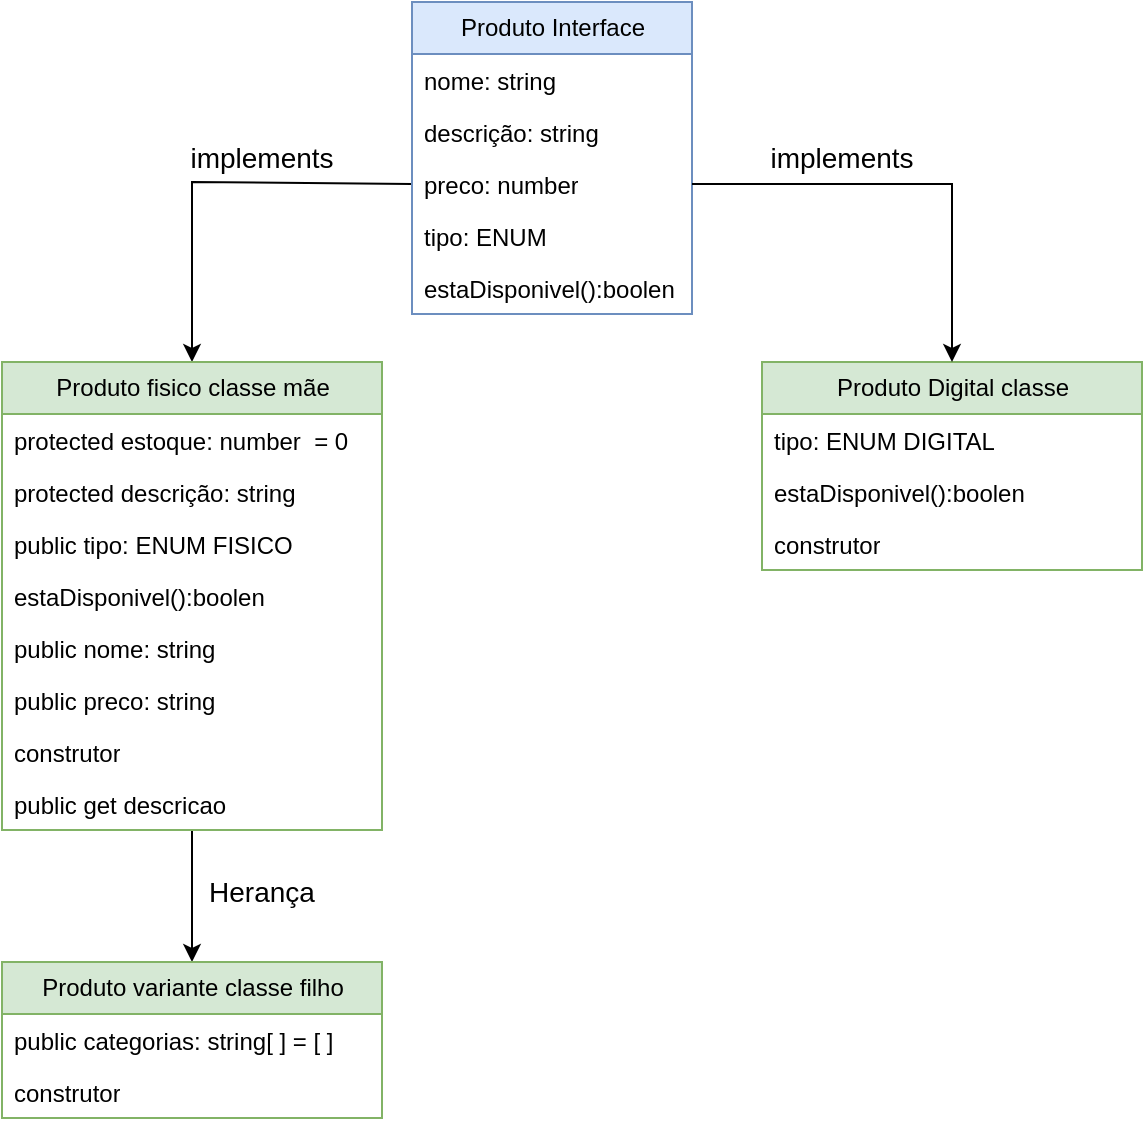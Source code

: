 <mxfile version="24.6.1" type="device">
  <diagram name="Page-1" id="pKrnEjCGrd04jN9sTsZ8">
    <mxGraphModel dx="910" dy="459" grid="1" gridSize="10" guides="1" tooltips="1" connect="1" arrows="1" fold="1" page="1" pageScale="1" pageWidth="850" pageHeight="1100" math="0" shadow="0">
      <root>
        <mxCell id="0" />
        <mxCell id="1" parent="0" />
        <mxCell id="s_ZDjpKZWQEzo_qJ0VrK-18" value="" style="rounded=0;orthogonalLoop=1;jettySize=auto;html=1;exitX=0;exitY=0.5;exitDx=0;exitDy=0;" edge="1" parent="1" source="s_ZDjpKZWQEzo_qJ0VrK-6" target="s_ZDjpKZWQEzo_qJ0VrK-8">
          <mxGeometry relative="1" as="geometry">
            <mxPoint x="350" y="150" as="sourcePoint" />
            <mxPoint x="240" y="215" as="targetPoint" />
            <Array as="points">
              <mxPoint x="245" y="130" />
            </Array>
          </mxGeometry>
        </mxCell>
        <mxCell id="s_ZDjpKZWQEzo_qJ0VrK-2" value="Produto Interface" style="swimlane;fontStyle=0;childLayout=stackLayout;horizontal=1;startSize=26;fillColor=#dae8fc;horizontalStack=0;resizeParent=1;resizeParentMax=0;resizeLast=0;collapsible=1;marginBottom=0;html=1;strokeColor=#6c8ebf;" vertex="1" parent="1">
          <mxGeometry x="355" y="40" width="140" height="156" as="geometry">
            <mxRectangle x="350" y="190" width="60" height="30" as="alternateBounds" />
          </mxGeometry>
        </mxCell>
        <mxCell id="s_ZDjpKZWQEzo_qJ0VrK-3" value="nome: string" style="text;strokeColor=none;fillColor=none;align=left;verticalAlign=top;spacingLeft=4;spacingRight=4;overflow=hidden;rotatable=0;points=[[0,0.5],[1,0.5]];portConstraint=eastwest;whiteSpace=wrap;html=1;" vertex="1" parent="s_ZDjpKZWQEzo_qJ0VrK-2">
          <mxGeometry y="26" width="140" height="26" as="geometry" />
        </mxCell>
        <mxCell id="s_ZDjpKZWQEzo_qJ0VrK-4" value="descrição: string" style="text;strokeColor=none;fillColor=none;align=left;verticalAlign=top;spacingLeft=4;spacingRight=4;overflow=hidden;rotatable=0;points=[[0,0.5],[1,0.5]];portConstraint=eastwest;whiteSpace=wrap;html=1;" vertex="1" parent="s_ZDjpKZWQEzo_qJ0VrK-2">
          <mxGeometry y="52" width="140" height="26" as="geometry" />
        </mxCell>
        <mxCell id="s_ZDjpKZWQEzo_qJ0VrK-6" value="preco: number" style="text;strokeColor=none;fillColor=none;align=left;verticalAlign=top;spacingLeft=4;spacingRight=4;overflow=hidden;rotatable=0;points=[[0,0.5],[1,0.5]];portConstraint=eastwest;whiteSpace=wrap;html=1;" vertex="1" parent="s_ZDjpKZWQEzo_qJ0VrK-2">
          <mxGeometry y="78" width="140" height="26" as="geometry" />
        </mxCell>
        <mxCell id="s_ZDjpKZWQEzo_qJ0VrK-5" value="tipo: ENUM" style="text;strokeColor=none;fillColor=none;align=left;verticalAlign=top;spacingLeft=4;spacingRight=4;overflow=hidden;rotatable=0;points=[[0,0.5],[1,0.5]];portConstraint=eastwest;whiteSpace=wrap;html=1;" vertex="1" parent="s_ZDjpKZWQEzo_qJ0VrK-2">
          <mxGeometry y="104" width="140" height="26" as="geometry" />
        </mxCell>
        <mxCell id="s_ZDjpKZWQEzo_qJ0VrK-24" value="estaDisponivel():boolen" style="text;strokeColor=none;fillColor=none;align=left;verticalAlign=top;spacingLeft=4;spacingRight=4;overflow=hidden;rotatable=0;points=[[0,0.5],[1,0.5]];portConstraint=eastwest;whiteSpace=wrap;html=1;" vertex="1" parent="s_ZDjpKZWQEzo_qJ0VrK-2">
          <mxGeometry y="130" width="140" height="26" as="geometry" />
        </mxCell>
        <mxCell id="s_ZDjpKZWQEzo_qJ0VrK-48" style="edgeStyle=none;rounded=0;orthogonalLoop=1;jettySize=auto;html=1;entryX=0.5;entryY=0;entryDx=0;entryDy=0;" edge="1" parent="1" source="s_ZDjpKZWQEzo_qJ0VrK-8" target="s_ZDjpKZWQEzo_qJ0VrK-39">
          <mxGeometry relative="1" as="geometry" />
        </mxCell>
        <mxCell id="s_ZDjpKZWQEzo_qJ0VrK-8" value="Produto fisico classe mãe" style="swimlane;fontStyle=0;childLayout=stackLayout;horizontal=1;startSize=26;fillColor=#d5e8d4;horizontalStack=0;resizeParent=1;resizeParentMax=0;resizeLast=0;collapsible=1;marginBottom=0;html=1;strokeColor=#82b366;" vertex="1" parent="1">
          <mxGeometry x="150" y="220" width="190" height="234" as="geometry">
            <mxRectangle x="350" y="190" width="60" height="30" as="alternateBounds" />
          </mxGeometry>
        </mxCell>
        <mxCell id="s_ZDjpKZWQEzo_qJ0VrK-9" value="protected estoque: number&amp;nbsp; = 0" style="text;strokeColor=none;fillColor=none;align=left;verticalAlign=top;spacingLeft=4;spacingRight=4;overflow=hidden;rotatable=0;points=[[0,0.5],[1,0.5]];portConstraint=eastwest;whiteSpace=wrap;html=1;" vertex="1" parent="s_ZDjpKZWQEzo_qJ0VrK-8">
          <mxGeometry y="26" width="190" height="26" as="geometry" />
        </mxCell>
        <mxCell id="s_ZDjpKZWQEzo_qJ0VrK-10" value="protected descrição: string" style="text;strokeColor=none;fillColor=none;align=left;verticalAlign=top;spacingLeft=4;spacingRight=4;overflow=hidden;rotatable=0;points=[[0,0.5],[1,0.5]];portConstraint=eastwest;whiteSpace=wrap;html=1;" vertex="1" parent="s_ZDjpKZWQEzo_qJ0VrK-8">
          <mxGeometry y="52" width="190" height="26" as="geometry" />
        </mxCell>
        <mxCell id="s_ZDjpKZWQEzo_qJ0VrK-11" value="public tipo: ENUM FISICO" style="text;strokeColor=none;fillColor=none;align=left;verticalAlign=top;spacingLeft=4;spacingRight=4;overflow=hidden;rotatable=0;points=[[0,0.5],[1,0.5]];portConstraint=eastwest;whiteSpace=wrap;html=1;" vertex="1" parent="s_ZDjpKZWQEzo_qJ0VrK-8">
          <mxGeometry y="78" width="190" height="26" as="geometry" />
        </mxCell>
        <mxCell id="s_ZDjpKZWQEzo_qJ0VrK-12" value="estaDisponivel():boolen" style="text;strokeColor=none;fillColor=none;align=left;verticalAlign=top;spacingLeft=4;spacingRight=4;overflow=hidden;rotatable=0;points=[[0,0.5],[1,0.5]];portConstraint=eastwest;whiteSpace=wrap;html=1;" vertex="1" parent="s_ZDjpKZWQEzo_qJ0VrK-8">
          <mxGeometry y="104" width="190" height="26" as="geometry" />
        </mxCell>
        <mxCell id="s_ZDjpKZWQEzo_qJ0VrK-20" value="public nome: string" style="text;strokeColor=none;fillColor=none;align=left;verticalAlign=top;spacingLeft=4;spacingRight=4;overflow=hidden;rotatable=0;points=[[0,0.5],[1,0.5]];portConstraint=eastwest;whiteSpace=wrap;html=1;" vertex="1" parent="s_ZDjpKZWQEzo_qJ0VrK-8">
          <mxGeometry y="130" width="190" height="26" as="geometry" />
        </mxCell>
        <mxCell id="s_ZDjpKZWQEzo_qJ0VrK-21" value="public preco: string" style="text;strokeColor=none;fillColor=none;align=left;verticalAlign=top;spacingLeft=4;spacingRight=4;overflow=hidden;rotatable=0;points=[[0,0.5],[1,0.5]];portConstraint=eastwest;whiteSpace=wrap;html=1;" vertex="1" parent="s_ZDjpKZWQEzo_qJ0VrK-8">
          <mxGeometry y="156" width="190" height="26" as="geometry" />
        </mxCell>
        <mxCell id="s_ZDjpKZWQEzo_qJ0VrK-22" value="construtor" style="text;strokeColor=none;fillColor=none;align=left;verticalAlign=top;spacingLeft=4;spacingRight=4;overflow=hidden;rotatable=0;points=[[0,0.5],[1,0.5]];portConstraint=eastwest;whiteSpace=wrap;html=1;" vertex="1" parent="s_ZDjpKZWQEzo_qJ0VrK-8">
          <mxGeometry y="182" width="190" height="26" as="geometry" />
        </mxCell>
        <mxCell id="s_ZDjpKZWQEzo_qJ0VrK-23" value="public get descricao" style="text;strokeColor=none;fillColor=none;align=left;verticalAlign=top;spacingLeft=4;spacingRight=4;overflow=hidden;rotatable=0;points=[[0,0.5],[1,0.5]];portConstraint=eastwest;whiteSpace=wrap;html=1;" vertex="1" parent="s_ZDjpKZWQEzo_qJ0VrK-8">
          <mxGeometry y="208" width="190" height="26" as="geometry" />
        </mxCell>
        <mxCell id="s_ZDjpKZWQEzo_qJ0VrK-19" value="&lt;font style=&quot;font-size: 14px;&quot;&gt;implements&lt;/font&gt;" style="text;html=1;align=center;verticalAlign=middle;whiteSpace=wrap;rounded=0;strokeWidth=4;strokeColor=none;fillColor=none;glass=0;shadow=0;" vertex="1" parent="1">
          <mxGeometry x="250" y="103" width="60" height="30" as="geometry" />
        </mxCell>
        <mxCell id="s_ZDjpKZWQEzo_qJ0VrK-25" value="Produto Digital classe" style="swimlane;fontStyle=0;childLayout=stackLayout;horizontal=1;startSize=26;fillColor=#d5e8d4;horizontalStack=0;resizeParent=1;resizeParentMax=0;resizeLast=0;collapsible=1;marginBottom=0;html=1;strokeColor=#82b366;" vertex="1" parent="1">
          <mxGeometry x="530" y="220" width="190" height="104" as="geometry">
            <mxRectangle x="350" y="190" width="60" height="30" as="alternateBounds" />
          </mxGeometry>
        </mxCell>
        <mxCell id="s_ZDjpKZWQEzo_qJ0VrK-28" value="tipo: ENUM DIGITAL" style="text;strokeColor=none;fillColor=none;align=left;verticalAlign=top;spacingLeft=4;spacingRight=4;overflow=hidden;rotatable=0;points=[[0,0.5],[1,0.5]];portConstraint=eastwest;whiteSpace=wrap;html=1;" vertex="1" parent="s_ZDjpKZWQEzo_qJ0VrK-25">
          <mxGeometry y="26" width="190" height="26" as="geometry" />
        </mxCell>
        <mxCell id="s_ZDjpKZWQEzo_qJ0VrK-29" value="estaDisponivel():boolen" style="text;strokeColor=none;fillColor=none;align=left;verticalAlign=top;spacingLeft=4;spacingRight=4;overflow=hidden;rotatable=0;points=[[0,0.5],[1,0.5]];portConstraint=eastwest;whiteSpace=wrap;html=1;" vertex="1" parent="s_ZDjpKZWQEzo_qJ0VrK-25">
          <mxGeometry y="52" width="190" height="26" as="geometry" />
        </mxCell>
        <mxCell id="s_ZDjpKZWQEzo_qJ0VrK-32" value="construtor" style="text;strokeColor=none;fillColor=none;align=left;verticalAlign=top;spacingLeft=4;spacingRight=4;overflow=hidden;rotatable=0;points=[[0,0.5],[1,0.5]];portConstraint=eastwest;whiteSpace=wrap;html=1;" vertex="1" parent="s_ZDjpKZWQEzo_qJ0VrK-25">
          <mxGeometry y="78" width="190" height="26" as="geometry" />
        </mxCell>
        <mxCell id="s_ZDjpKZWQEzo_qJ0VrK-36" style="edgeStyle=none;rounded=0;orthogonalLoop=1;jettySize=auto;html=1;exitX=1;exitY=0.5;exitDx=0;exitDy=0;entryX=0.5;entryY=0;entryDx=0;entryDy=0;" edge="1" parent="1" source="s_ZDjpKZWQEzo_qJ0VrK-6" target="s_ZDjpKZWQEzo_qJ0VrK-25">
          <mxGeometry relative="1" as="geometry">
            <mxPoint x="630" y="131" as="targetPoint" />
            <Array as="points">
              <mxPoint x="625" y="131" />
            </Array>
          </mxGeometry>
        </mxCell>
        <mxCell id="s_ZDjpKZWQEzo_qJ0VrK-37" value="&lt;font style=&quot;font-size: 14px;&quot;&gt;implements&lt;/font&gt;" style="text;html=1;align=center;verticalAlign=middle;whiteSpace=wrap;rounded=0;strokeWidth=4;strokeColor=none;fillColor=none;glass=0;shadow=0;" vertex="1" parent="1">
          <mxGeometry x="540" y="103" width="60" height="30" as="geometry" />
        </mxCell>
        <mxCell id="s_ZDjpKZWQEzo_qJ0VrK-39" value="Produto variante classe filho" style="swimlane;fontStyle=0;childLayout=stackLayout;horizontal=1;startSize=26;fillColor=#d5e8d4;horizontalStack=0;resizeParent=1;resizeParentMax=0;resizeLast=0;collapsible=1;marginBottom=0;html=1;strokeColor=#82b366;" vertex="1" parent="1">
          <mxGeometry x="150" y="520" width="190" height="78" as="geometry">
            <mxRectangle x="350" y="190" width="60" height="30" as="alternateBounds" />
          </mxGeometry>
        </mxCell>
        <mxCell id="s_ZDjpKZWQEzo_qJ0VrK-40" value="public categorias: string[ ] = [ ]&amp;nbsp;" style="text;strokeColor=none;fillColor=none;align=left;verticalAlign=top;spacingLeft=4;spacingRight=4;overflow=hidden;rotatable=0;points=[[0,0.5],[1,0.5]];portConstraint=eastwest;whiteSpace=wrap;html=1;" vertex="1" parent="s_ZDjpKZWQEzo_qJ0VrK-39">
          <mxGeometry y="26" width="190" height="26" as="geometry" />
        </mxCell>
        <mxCell id="s_ZDjpKZWQEzo_qJ0VrK-46" value="construtor" style="text;strokeColor=none;fillColor=none;align=left;verticalAlign=top;spacingLeft=4;spacingRight=4;overflow=hidden;rotatable=0;points=[[0,0.5],[1,0.5]];portConstraint=eastwest;whiteSpace=wrap;html=1;" vertex="1" parent="s_ZDjpKZWQEzo_qJ0VrK-39">
          <mxGeometry y="52" width="190" height="26" as="geometry" />
        </mxCell>
        <mxCell id="s_ZDjpKZWQEzo_qJ0VrK-50" value="&lt;span style=&quot;font-size: 14px;&quot;&gt;Herança&lt;/span&gt;" style="text;html=1;align=center;verticalAlign=middle;whiteSpace=wrap;rounded=0;strokeWidth=4;strokeColor=none;fillColor=none;glass=0;shadow=0;" vertex="1" parent="1">
          <mxGeometry x="250" y="470" width="60" height="30" as="geometry" />
        </mxCell>
      </root>
    </mxGraphModel>
  </diagram>
</mxfile>
